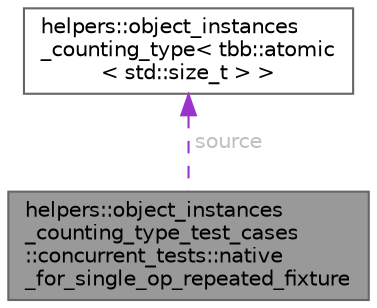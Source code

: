 digraph "helpers::object_instances_counting_type_test_cases::concurrent_tests::native_for_single_op_repeated_fixture"
{
 // LATEX_PDF_SIZE
  bgcolor="transparent";
  edge [fontname=Helvetica,fontsize=10,labelfontname=Helvetica,labelfontsize=10];
  node [fontname=Helvetica,fontsize=10,shape=box,height=0.2,width=0.4];
  Node1 [id="Node000001",label="helpers::object_instances\l_counting_type_test_cases\l::concurrent_tests::native\l_for_single_op_repeated_fixture",height=0.2,width=0.4,color="gray40", fillcolor="grey60", style="filled", fontcolor="black",tooltip=" "];
  Node2 -> Node1 [id="edge1_Node000001_Node000002",dir="back",color="darkorchid3",style="dashed",tooltip=" ",label=" source",fontcolor="grey" ];
  Node2 [id="Node000002",label="helpers::object_instances\l_counting_type\< tbb::atomic\l\< std::size_t \> \>",height=0.2,width=0.4,color="gray40", fillcolor="white", style="filled",URL="$structhelpers_1_1object__instances__counting__type.html",tooltip=" "];
}
